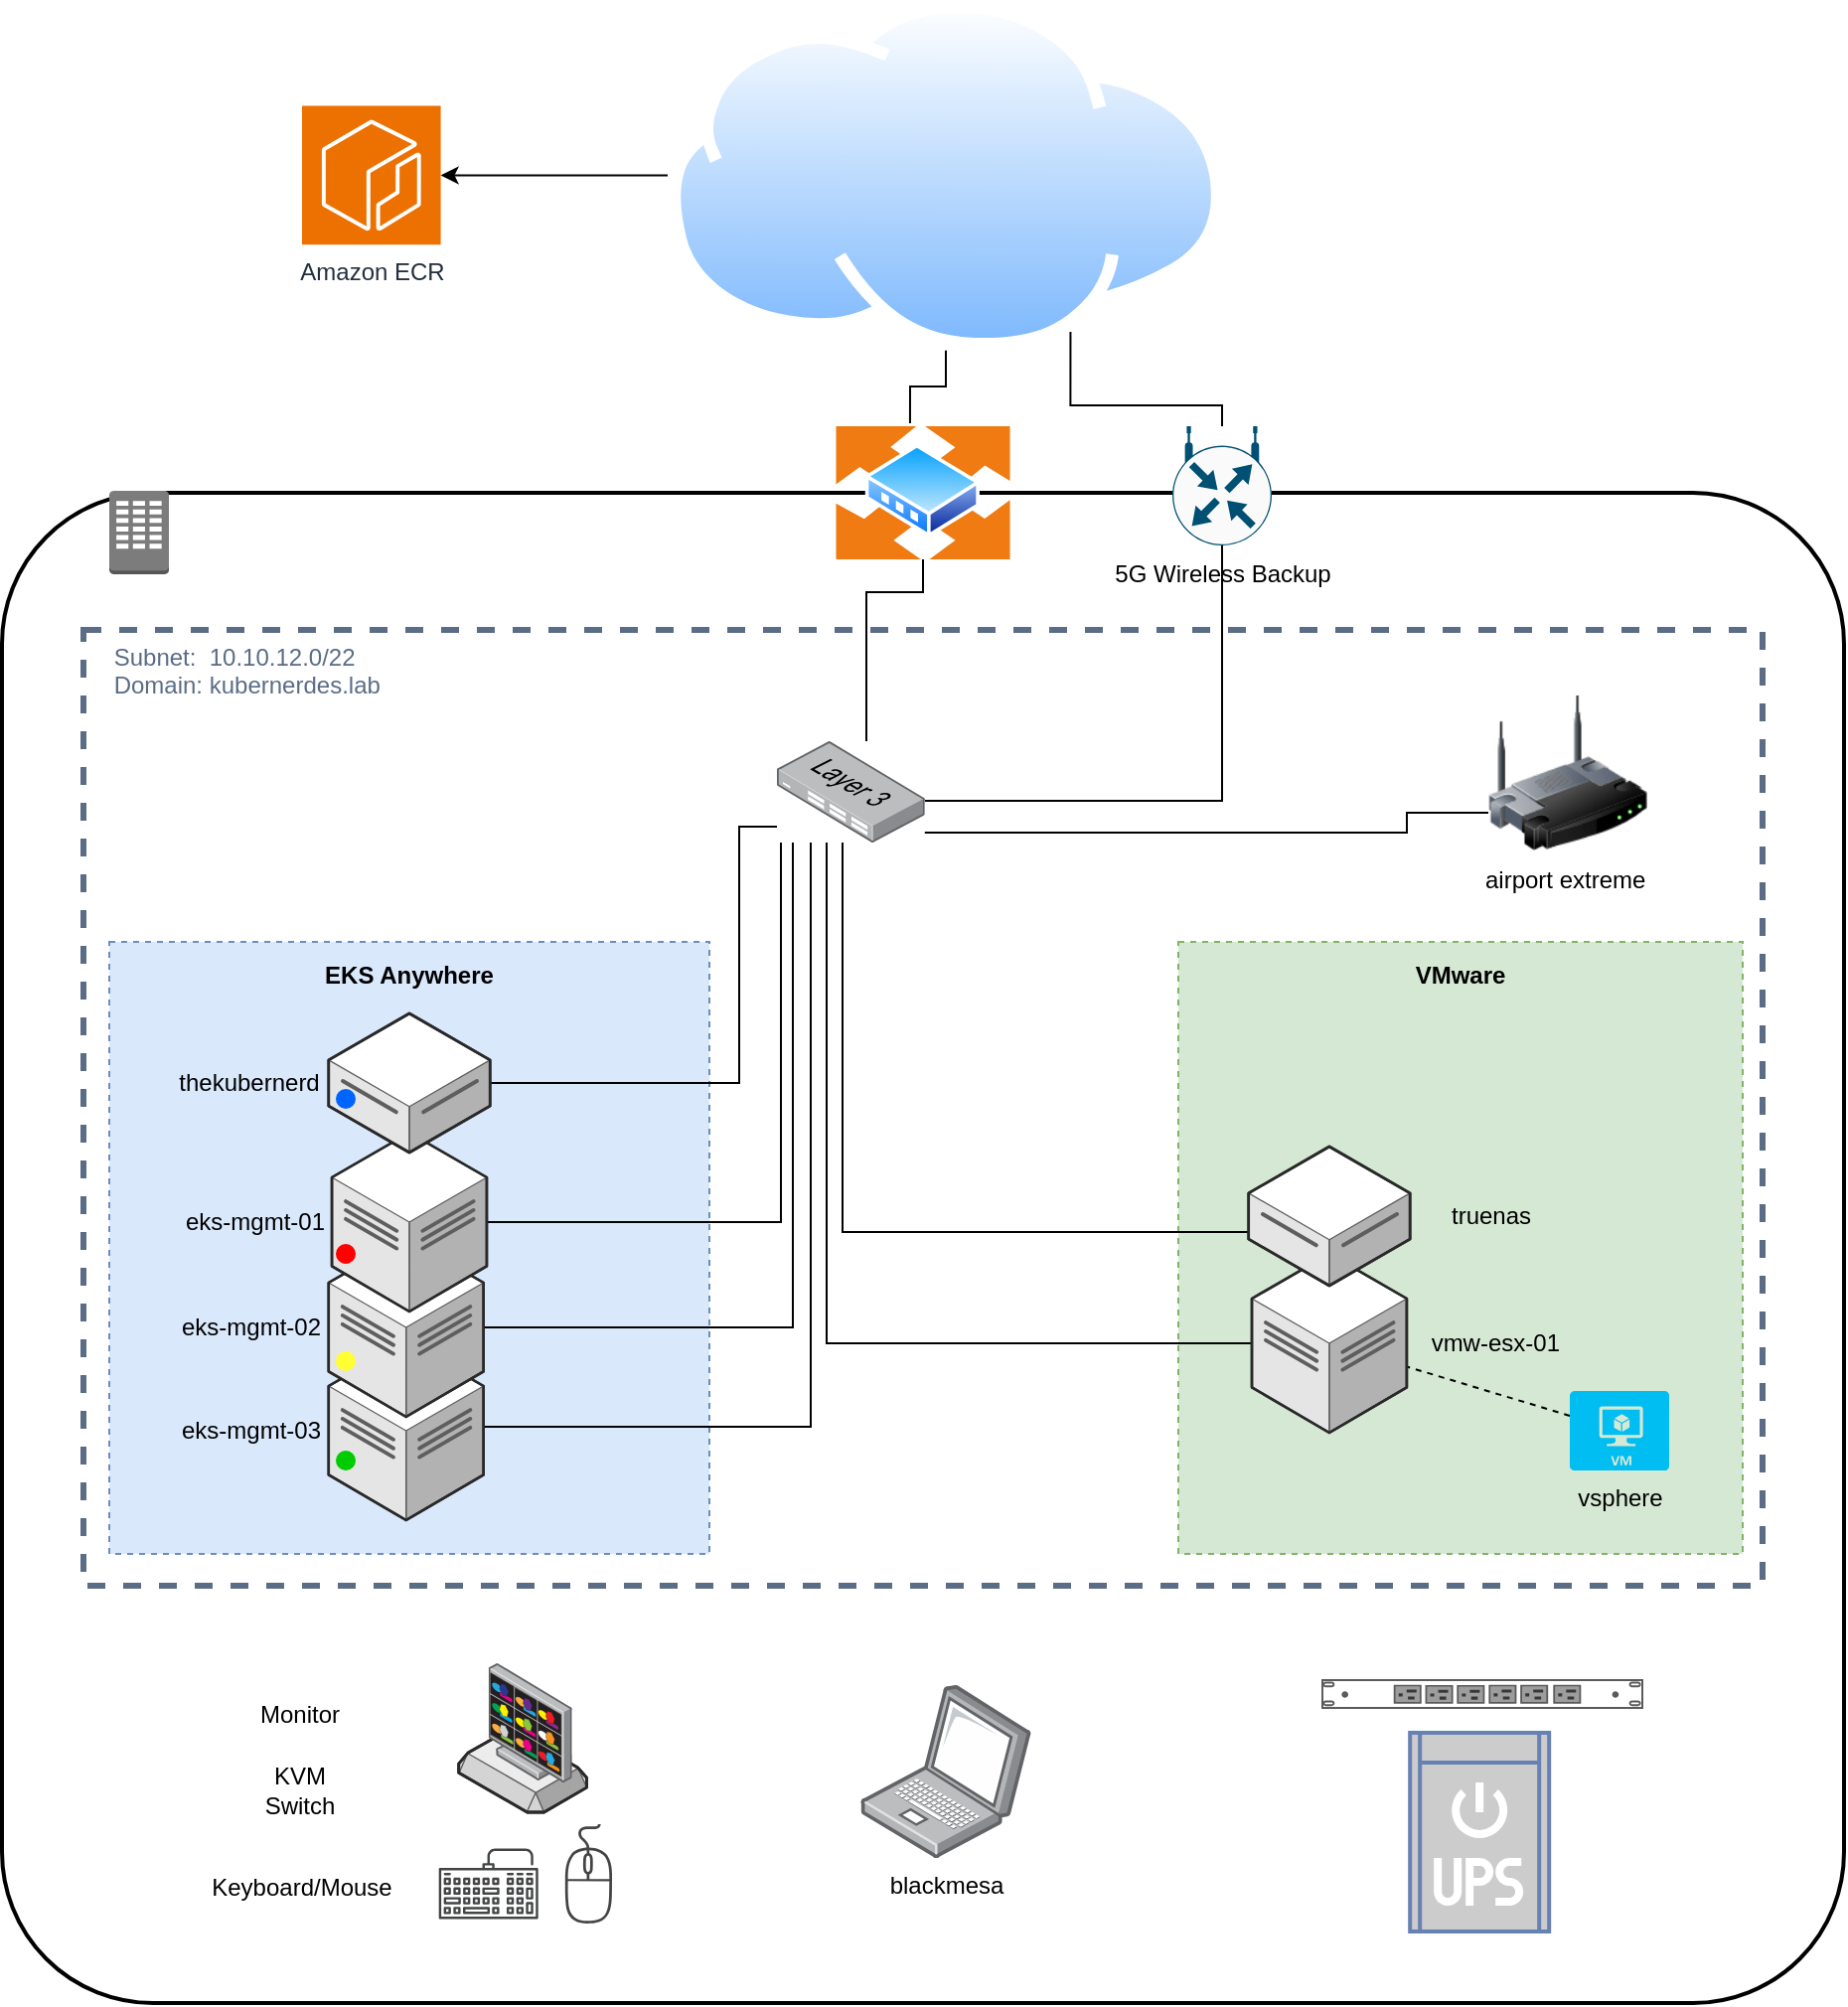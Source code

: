 <mxfile version="24.6.1" type="device">
  <diagram id="Ht1M8jgEwFfnCIfOTk4-" name="Page-1">
    <mxGraphModel dx="1364" dy="938" grid="0" gridSize="10" guides="1" tooltips="1" connect="1" arrows="1" fold="1" page="1" pageScale="1" pageWidth="1169" pageHeight="827" math="0" shadow="0">
      <root>
        <mxCell id="0" />
        <mxCell id="1" parent="0" />
        <mxCell id="giLpwNqlkb6RfxS4_c0a-1" value="" style="rounded=1;arcSize=10;dashed=0;fillColor=none;gradientColor=none;strokeWidth=2;" parent="1" vertex="1">
          <mxGeometry x="195" y="248" width="927" height="760" as="geometry" />
        </mxCell>
        <mxCell id="giLpwNqlkb6RfxS4_c0a-27" value="&amp;nbsp; &amp;nbsp; Subnet:&amp;nbsp; 10.10.12.0/22&lt;br&gt;&amp;nbsp; &amp;nbsp; Domain: kubernerdes.lab" style="fillColor=none;strokeColor=#5A6C86;dashed=1;verticalAlign=top;fontStyle=0;fontColor=#5A6C86;whiteSpace=wrap;html=1;align=left;strokeWidth=3;" parent="1" vertex="1">
          <mxGeometry x="236" y="317" width="845" height="481" as="geometry" />
        </mxCell>
        <mxCell id="zZqlVJ54U7L3CnaIl7Do-32" value="&lt;b&gt;VMware&lt;/b&gt;" style="outlineConnect=0;html=1;whiteSpace=wrap;fontSize=12;fontStyle=0;strokeColor=#82b366;fillColor=#d5e8d4;verticalAlign=top;align=center;dashed=1;spacingTop=3;" parent="1" vertex="1">
          <mxGeometry x="787" y="474" width="284" height="308" as="geometry" />
        </mxCell>
        <mxCell id="zZqlVJ54U7L3CnaIl7Do-31" value="&lt;b&gt;EKS Anywhere&lt;/b&gt;" style="outlineConnect=0;html=1;whiteSpace=wrap;fontSize=12;fontStyle=0;strokeColor=#6c8ebf;fillColor=#dae8fc;verticalAlign=top;align=center;dashed=1;spacingTop=3;" parent="1" vertex="1">
          <mxGeometry x="249" y="474" width="302" height="308" as="geometry" />
        </mxCell>
        <mxCell id="zZqlVJ54U7L3CnaIl7Do-28" value="" style="verticalLabelPosition=bottom;html=1;verticalAlign=top;strokeWidth=1;align=center;outlineConnect=0;dashed=0;outlineConnect=0;shape=mxgraph.aws3d.ebs;fillColor=#ECECEC;strokeColor=#5E5E5E;aspect=fixed;" parent="1" vertex="1">
          <mxGeometry x="424.85" y="870" width="64.4" height="42" as="geometry" />
        </mxCell>
        <mxCell id="giLpwNqlkb6RfxS4_c0a-2" value="" style="dashed=0;html=1;shape=mxgraph.aws3.corporate_data_center;fillColor=#7D7C7C;gradientColor=none;dashed=0;" parent="1" vertex="1">
          <mxGeometry x="249" y="247" width="30" height="42" as="geometry" />
        </mxCell>
        <mxCell id="bdIBlkpDldWMxM4VtPXu-3" value="" style="edgeStyle=orthogonalEdgeStyle;rounded=0;orthogonalLoop=1;jettySize=auto;html=1;entryX=0.5;entryY=1;entryDx=0;entryDy=0;entryPerimeter=0;endArrow=none;endFill=0;" parent="1" source="giLpwNqlkb6RfxS4_c0a-21" target="bdIBlkpDldWMxM4VtPXu-1" edge="1">
          <mxGeometry relative="1" as="geometry">
            <mxPoint x="739.4" y="410.5" as="targetPoint" />
            <Array as="points">
              <mxPoint x="809" y="403" />
            </Array>
          </mxGeometry>
        </mxCell>
        <mxCell id="giLpwNqlkb6RfxS4_c0a-21" value="" style="image;points=[];aspect=fixed;html=1;align=center;shadow=0;dashed=0;image=img/lib/allied_telesis/switch/Switch_24_port_L3.svg;" parent="1" vertex="1">
          <mxGeometry x="585" y="373" width="74.4" height="51" as="geometry" />
        </mxCell>
        <mxCell id="giLpwNqlkb6RfxS4_c0a-32" value="" style="edgeStyle=orthogonalEdgeStyle;rounded=0;orthogonalLoop=1;jettySize=auto;html=1;" parent="1" source="giLpwNqlkb6RfxS4_c0a-26" target="giLpwNqlkb6RfxS4_c0a-29" edge="1">
          <mxGeometry relative="1" as="geometry" />
        </mxCell>
        <mxCell id="giLpwNqlkb6RfxS4_c0a-26" value="" style="image;aspect=fixed;perimeter=ellipsePerimeter;html=1;align=center;shadow=0;dashed=0;spacingTop=3;image=img/lib/active_directory/internet_cloud.svg;" parent="1" vertex="1">
          <mxGeometry x="530" width="280" height="176.4" as="geometry" />
        </mxCell>
        <mxCell id="giLpwNqlkb6RfxS4_c0a-31" value="" style="edgeStyle=orthogonalEdgeStyle;rounded=0;orthogonalLoop=1;jettySize=auto;html=1;endArrow=none;endFill=0;exitX=0.426;exitY=-0.022;exitDx=0;exitDy=0;exitPerimeter=0;" parent="1" target="giLpwNqlkb6RfxS4_c0a-26" edge="1" source="n6KDSuUHy3L_TARxie_m-2">
          <mxGeometry relative="1" as="geometry">
            <mxPoint x="670" y="226" as="sourcePoint" />
          </mxGeometry>
        </mxCell>
        <mxCell id="giLpwNqlkb6RfxS4_c0a-29" value="Amazon ECR" style="sketch=0;points=[[0,0,0],[0.25,0,0],[0.5,0,0],[0.75,0,0],[1,0,0],[0,1,0],[0.25,1,0],[0.5,1,0],[0.75,1,0],[1,1,0],[0,0.25,0],[0,0.5,0],[0,0.75,0],[1,0.25,0],[1,0.5,0],[1,0.75,0]];outlineConnect=0;fontColor=#232F3E;fillColor=#ED7100;strokeColor=#ffffff;dashed=0;verticalLabelPosition=bottom;verticalAlign=top;align=center;html=1;fontSize=12;fontStyle=0;aspect=fixed;shape=mxgraph.aws4.resourceIcon;resIcon=mxgraph.aws4.ecr;" parent="1" vertex="1">
          <mxGeometry x="346" y="53.3" width="69.8" height="69.8" as="geometry" />
        </mxCell>
        <mxCell id="giLpwNqlkb6RfxS4_c0a-30" value="blackmesa" style="image;points=[];aspect=fixed;html=1;align=center;shadow=0;dashed=0;image=img/lib/allied_telesis/computer_and_terminals/Laptop.svg;" parent="1" vertex="1">
          <mxGeometry x="627.12" y="848" width="85.77" height="87" as="geometry" />
        </mxCell>
        <mxCell id="EorF3O7ZFInKPDkzEAc7-24" style="edgeStyle=orthogonalEdgeStyle;rounded=0;orthogonalLoop=1;jettySize=auto;html=1;exitX=0;exitY=0.75;exitDx=0;exitDy=0;endArrow=none;endFill=0;" edge="1" parent="1" source="n6KDSuUHy3L_TARxie_m-1" target="giLpwNqlkb6RfxS4_c0a-21">
          <mxGeometry relative="1" as="geometry">
            <Array as="points">
              <mxPoint x="902" y="409" />
              <mxPoint x="902" y="419" />
            </Array>
          </mxGeometry>
        </mxCell>
        <mxCell id="n6KDSuUHy3L_TARxie_m-1" value="airport extreme&amp;nbsp;" style="image;html=1;image=img/lib/clip_art/networking/Wireless_Router_128x128.png" parent="1" vertex="1">
          <mxGeometry x="943" y="349" width="80" height="80" as="geometry" />
        </mxCell>
        <mxCell id="n6KDSuUHy3L_TARxie_m-4" style="edgeStyle=orthogonalEdgeStyle;rounded=0;orthogonalLoop=1;jettySize=auto;html=1;exitX=0.5;exitY=1;exitDx=0;exitDy=0;endArrow=none;endFill=0;" parent="1" source="n6KDSuUHy3L_TARxie_m-2" target="giLpwNqlkb6RfxS4_c0a-21" edge="1">
          <mxGeometry relative="1" as="geometry">
            <Array as="points">
              <mxPoint x="659" y="298" />
              <mxPoint x="630" y="298" />
            </Array>
          </mxGeometry>
        </mxCell>
        <mxCell id="n6KDSuUHy3L_TARxie_m-2" value="" style="image;aspect=fixed;perimeter=ellipsePerimeter;html=1;align=center;shadow=0;dashed=0;spacingTop=3;image=img/lib/active_directory/router.svg;" parent="1" vertex="1">
          <mxGeometry x="614.42" y="214.5" width="88.16" height="67" as="geometry" />
        </mxCell>
        <mxCell id="zZqlVJ54U7L3CnaIl7Do-14" value="" style="edgeStyle=orthogonalEdgeStyle;rounded=0;orthogonalLoop=1;jettySize=auto;html=1;endArrow=none;endFill=0;" parent="1" source="zZqlVJ54U7L3CnaIl7Do-1" target="giLpwNqlkb6RfxS4_c0a-21" edge="1">
          <mxGeometry relative="1" as="geometry">
            <Array as="points">
              <mxPoint x="618" y="620" />
            </Array>
            <mxPoint x="584" y="474" as="targetPoint" />
          </mxGeometry>
        </mxCell>
        <mxCell id="zZqlVJ54U7L3CnaIl7Do-4" value="" style="rounded=0;orthogonalLoop=1;jettySize=auto;html=1;endArrow=none;endFill=0;dashed=1;" parent="1" source="zZqlVJ54U7L3CnaIl7Do-2" target="zZqlVJ54U7L3CnaIl7Do-3" edge="1">
          <mxGeometry relative="1" as="geometry" />
        </mxCell>
        <mxCell id="zZqlVJ54U7L3CnaIl7Do-2" value="vsphere" style="verticalLabelPosition=bottom;html=1;verticalAlign=top;align=center;strokeColor=none;fillColor=#00BEF2;shape=mxgraph.azure.virtual_machine;" parent="1" vertex="1">
          <mxGeometry x="984" y="700" width="50" height="40" as="geometry" />
        </mxCell>
        <mxCell id="zZqlVJ54U7L3CnaIl7Do-8" value="" style="edgeStyle=orthogonalEdgeStyle;rounded=0;orthogonalLoop=1;jettySize=auto;html=1;endArrow=none;endFill=0;" parent="1" source="zZqlVJ54U7L3CnaIl7Do-3" target="giLpwNqlkb6RfxS4_c0a-21" edge="1">
          <mxGeometry relative="1" as="geometry">
            <mxPoint x="594.2" y="474" as="targetPoint" />
            <Array as="points">
              <mxPoint x="610" y="676" />
            </Array>
          </mxGeometry>
        </mxCell>
        <mxCell id="zZqlVJ54U7L3CnaIl7Do-3" value="vmw-esx-01" style="verticalLabelPosition=middle;html=1;verticalAlign=middle;strokeWidth=1;align=right;outlineConnect=0;dashed=0;outlineConnect=0;shape=mxgraph.aws3d.dataCenter;strokeColor=#5E5E5E;aspect=fixed;horizontal=1;labelPosition=right;" parent="1" vertex="1">
          <mxGeometry x="824" y="631" width="77.96" height="90" as="geometry" />
        </mxCell>
        <mxCell id="zZqlVJ54U7L3CnaIl7Do-15" value="" style="sketch=0;pointerEvents=1;shadow=0;dashed=0;html=1;strokeColor=none;fillColor=#434445;aspect=fixed;labelPosition=center;verticalLabelPosition=bottom;verticalAlign=top;align=center;outlineConnect=0;shape=mxgraph.vvd.keyboard;" parent="1" vertex="1">
          <mxGeometry x="414.85" y="930.25" width="50" height="35.5" as="geometry" />
        </mxCell>
        <mxCell id="zZqlVJ54U7L3CnaIl7Do-16" value="" style="image;points=[];aspect=fixed;html=1;align=center;shadow=0;dashed=0;image=img/lib/allied_telesis/security/DVS_Surveillance_Monitor.svg;" parent="1" vertex="1">
          <mxGeometry x="439.85" y="837" width="42" height="60" as="geometry" />
        </mxCell>
        <mxCell id="zZqlVJ54U7L3CnaIl7Do-17" value="" style="sketch=0;pointerEvents=1;shadow=0;dashed=0;html=1;strokeColor=none;fillColor=#434445;aspect=fixed;labelPosition=center;verticalLabelPosition=bottom;verticalAlign=top;align=center;outlineConnect=0;shape=mxgraph.vvd.mouse;" parent="1" vertex="1">
          <mxGeometry x="477.85" y="918" width="24.5" height="50" as="geometry" />
        </mxCell>
        <mxCell id="zZqlVJ54U7L3CnaIl7Do-29" value="KVM Switch" style="text;html=1;align=center;verticalAlign=middle;whiteSpace=wrap;rounded=0;" parent="1" vertex="1">
          <mxGeometry x="315.35" y="886" width="60" height="30" as="geometry" />
        </mxCell>
        <mxCell id="bdIBlkpDldWMxM4VtPXu-2" value="" style="edgeStyle=orthogonalEdgeStyle;rounded=0;orthogonalLoop=1;jettySize=auto;html=1;entryX=0.75;entryY=1;entryDx=0;entryDy=0;endArrow=none;endFill=0;" parent="1" source="bdIBlkpDldWMxM4VtPXu-1" target="giLpwNqlkb6RfxS4_c0a-26" edge="1">
          <mxGeometry relative="1" as="geometry">
            <mxPoint x="874" y="149" as="targetPoint" />
            <Array as="points">
              <mxPoint x="809" y="204" />
              <mxPoint x="733" y="204" />
            </Array>
          </mxGeometry>
        </mxCell>
        <mxCell id="bdIBlkpDldWMxM4VtPXu-1" value="5G Wireless Backup" style="sketch=0;points=[[0.5,0,0],[1,0.5,0],[0.5,1,0],[0,0.5,0],[0.145,0.145,0],[0.856,0.145,0],[0.855,0.856,0],[0.145,0.855,0]];verticalLabelPosition=bottom;html=1;verticalAlign=top;aspect=fixed;align=center;pointerEvents=1;shape=mxgraph.cisco19.rect;prIcon=wireless_router;fillColor=#FAFAFA;strokeColor=#005073;" parent="1" vertex="1">
          <mxGeometry x="784" y="214.5" width="50" height="60" as="geometry" />
        </mxCell>
        <mxCell id="EorF3O7ZFInKPDkzEAc7-2" value="" style="strokeColor=#666666;html=1;labelPosition=right;align=left;spacingLeft=15;shadow=0;dashed=0;outlineConnect=0;shape=mxgraph.rack.dell.power_strip;" vertex="1" parent="1">
          <mxGeometry x="859" y="845" width="162" height="15" as="geometry" />
        </mxCell>
        <mxCell id="EorF3O7ZFInKPDkzEAc7-3" value="Monitor" style="text;html=1;align=center;verticalAlign=middle;whiteSpace=wrap;rounded=0;" vertex="1" parent="1">
          <mxGeometry x="315.35" y="848" width="60" height="30" as="geometry" />
        </mxCell>
        <mxCell id="EorF3O7ZFInKPDkzEAc7-4" value="Keyboard/Mouse&lt;div&gt;&lt;br&gt;&lt;/div&gt;" style="text;html=1;align=center;verticalAlign=middle;whiteSpace=wrap;rounded=0;" vertex="1" parent="1">
          <mxGeometry x="295.6" y="942" width="99.5" height="30" as="geometry" />
        </mxCell>
        <mxCell id="EorF3O7ZFInKPDkzEAc7-6" value="" style="fontColor=#0066CC;verticalAlign=top;verticalLabelPosition=bottom;labelPosition=center;align=center;html=1;outlineConnect=0;fillColor=#CCCCCC;strokeColor=#6881B3;gradientColor=none;gradientDirection=north;strokeWidth=2;shape=mxgraph.networks.ups_small;" vertex="1" parent="1">
          <mxGeometry x="903.59" y="872" width="70" height="100" as="geometry" />
        </mxCell>
        <mxCell id="zZqlVJ54U7L3CnaIl7Do-1" value="truenas" style="verticalLabelPosition=middle;html=1;verticalAlign=middle;strokeWidth=1;align=center;outlineConnect=0;dashed=0;outlineConnect=0;shape=mxgraph.aws3d.dataServer;strokeColor=#5E5E5E;aspect=fixed;horizontal=1;labelPosition=right;" parent="1" vertex="1">
          <mxGeometry x="822.36" y="577" width="81.23" height="70" as="geometry" />
        </mxCell>
        <mxCell id="EorF3O7ZFInKPDkzEAc7-22" value="" style="edgeStyle=orthogonalEdgeStyle;rounded=0;orthogonalLoop=1;jettySize=auto;html=1;endArrow=none;endFill=0;" edge="1" parent="1" source="EorF3O7ZFInKPDkzEAc7-18" target="giLpwNqlkb6RfxS4_c0a-21">
          <mxGeometry relative="1" as="geometry">
            <mxPoint x="517.35" y="693" as="targetPoint" />
            <Array as="points">
              <mxPoint x="602" y="718" />
            </Array>
          </mxGeometry>
        </mxCell>
        <mxCell id="EorF3O7ZFInKPDkzEAc7-18" value="eks-mgmt-03" style="verticalLabelPosition=middle;html=1;verticalAlign=middle;strokeWidth=1;align=center;outlineConnect=0;dashed=0;outlineConnect=0;shape=mxgraph.aws3d.dataCenter;strokeColor=#5E5E5E;aspect=fixed;horizontal=1;labelPosition=left;" vertex="1" parent="1">
          <mxGeometry x="359.39" y="675" width="77.96" height="90" as="geometry" />
        </mxCell>
        <mxCell id="EorF3O7ZFInKPDkzEAc7-23" value="" style="edgeStyle=orthogonalEdgeStyle;rounded=0;orthogonalLoop=1;jettySize=auto;html=1;endArrow=none;endFill=0;" edge="1" parent="1" source="EorF3O7ZFInKPDkzEAc7-17" target="giLpwNqlkb6RfxS4_c0a-21">
          <mxGeometry relative="1" as="geometry">
            <mxPoint x="597" y="405" as="targetPoint" />
            <Array as="points">
              <mxPoint x="593" y="668" />
            </Array>
          </mxGeometry>
        </mxCell>
        <mxCell id="EorF3O7ZFInKPDkzEAc7-17" value="eks-mgmt-02" style="verticalLabelPosition=middle;html=1;verticalAlign=middle;strokeWidth=1;align=center;outlineConnect=0;dashed=0;outlineConnect=0;shape=mxgraph.aws3d.dataCenter;strokeColor=#5E5E5E;aspect=fixed;horizontal=1;labelPosition=left;" vertex="1" parent="1">
          <mxGeometry x="359.39" y="623" width="77.96" height="90" as="geometry" />
        </mxCell>
        <mxCell id="EorF3O7ZFInKPDkzEAc7-21" value="" style="edgeStyle=orthogonalEdgeStyle;rounded=0;orthogonalLoop=1;jettySize=auto;html=1;endArrow=none;endFill=0;" edge="1" parent="1" source="EorF3O7ZFInKPDkzEAc7-14" target="giLpwNqlkb6RfxS4_c0a-21">
          <mxGeometry relative="1" as="geometry">
            <mxPoint x="518.98" y="588" as="targetPoint" />
            <Array as="points">
              <mxPoint x="587" y="615" />
            </Array>
          </mxGeometry>
        </mxCell>
        <mxCell id="EorF3O7ZFInKPDkzEAc7-14" value="eks-mgmt-01" style="verticalLabelPosition=middle;html=1;verticalAlign=middle;strokeWidth=1;align=center;outlineConnect=0;dashed=0;outlineConnect=0;shape=mxgraph.aws3d.dataCenter;strokeColor=#5E5E5E;aspect=fixed;horizontal=1;labelPosition=left;" vertex="1" parent="1">
          <mxGeometry x="361.02" y="570" width="77.96" height="90" as="geometry" />
        </mxCell>
        <mxCell id="EorF3O7ZFInKPDkzEAc7-20" value="" style="edgeStyle=orthogonalEdgeStyle;rounded=0;orthogonalLoop=1;jettySize=auto;html=1;entryX=0;entryY=0.843;entryDx=0;entryDy=0;entryPerimeter=0;endArrow=none;endFill=0;" edge="1" parent="1" source="giLpwNqlkb6RfxS4_c0a-9" target="giLpwNqlkb6RfxS4_c0a-21">
          <mxGeometry relative="1" as="geometry">
            <mxPoint x="520.62" y="545" as="targetPoint" />
            <Array as="points">
              <mxPoint x="566" y="545" />
              <mxPoint x="566" y="416" />
            </Array>
          </mxGeometry>
        </mxCell>
        <mxCell id="giLpwNqlkb6RfxS4_c0a-9" value="thekubernerd" style="verticalLabelPosition=middle;html=1;verticalAlign=middle;strokeWidth=1;align=center;outlineConnect=0;dashed=0;outlineConnect=0;shape=mxgraph.aws3d.dataServer;strokeColor=#5E5E5E;aspect=fixed;labelPosition=left;" parent="1" vertex="1">
          <mxGeometry x="359.39" y="510" width="81.23" height="70" as="geometry" />
        </mxCell>
        <mxCell id="EorF3O7ZFInKPDkzEAc7-27" value="" style="shape=ellipse;fillColor=#00CC00;strokeColor=none;html=1;sketch=0;direction=south;" vertex="1" parent="1">
          <mxGeometry x="363" y="730" width="10" height="10" as="geometry" />
        </mxCell>
        <mxCell id="EorF3O7ZFInKPDkzEAc7-28" value="" style="shape=ellipse;fillColor=#FFFF33;strokeColor=none;html=1;sketch=0;" vertex="1" parent="1">
          <mxGeometry x="363" y="680" width="10" height="10" as="geometry" />
        </mxCell>
        <mxCell id="EorF3O7ZFInKPDkzEAc7-31" value="" style="shape=ellipse;fillColor=#FF0000;strokeColor=none;html=1;sketch=0;" vertex="1" parent="1">
          <mxGeometry x="363" y="626" width="10" height="10" as="geometry" />
        </mxCell>
        <mxCell id="EorF3O7ZFInKPDkzEAc7-32" value="" style="shape=ellipse;fillColor=#0065FF;strokeColor=none;html=1;sketch=0;" vertex="1" parent="1">
          <mxGeometry x="363" y="548" width="10" height="10" as="geometry" />
        </mxCell>
      </root>
    </mxGraphModel>
  </diagram>
</mxfile>

